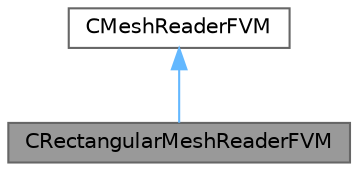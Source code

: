 digraph "CRectangularMeshReaderFVM"
{
 // LATEX_PDF_SIZE
  bgcolor="transparent";
  edge [fontname=Helvetica,fontsize=10,labelfontname=Helvetica,labelfontsize=10];
  node [fontname=Helvetica,fontsize=10,shape=box,height=0.2,width=0.4];
  Node1 [id="Node000001",label="CRectangularMeshReaderFVM",height=0.2,width=0.4,color="gray40", fillcolor="grey60", style="filled", fontcolor="black",tooltip="Reads a 2D rectangular grid into linear partitions for the finite volume solver (FVM)."];
  Node2 -> Node1 [id="edge1_Node000001_Node000002",dir="back",color="steelblue1",style="solid",tooltip=" "];
  Node2 [id="Node000002",label="CMeshReaderFVM",height=0.2,width=0.4,color="gray40", fillcolor="white", style="filled",URL="$classCMeshReaderFVM.html",tooltip="Base class for the mesh zone readers of the finite volume solver (FVM)."];
}
